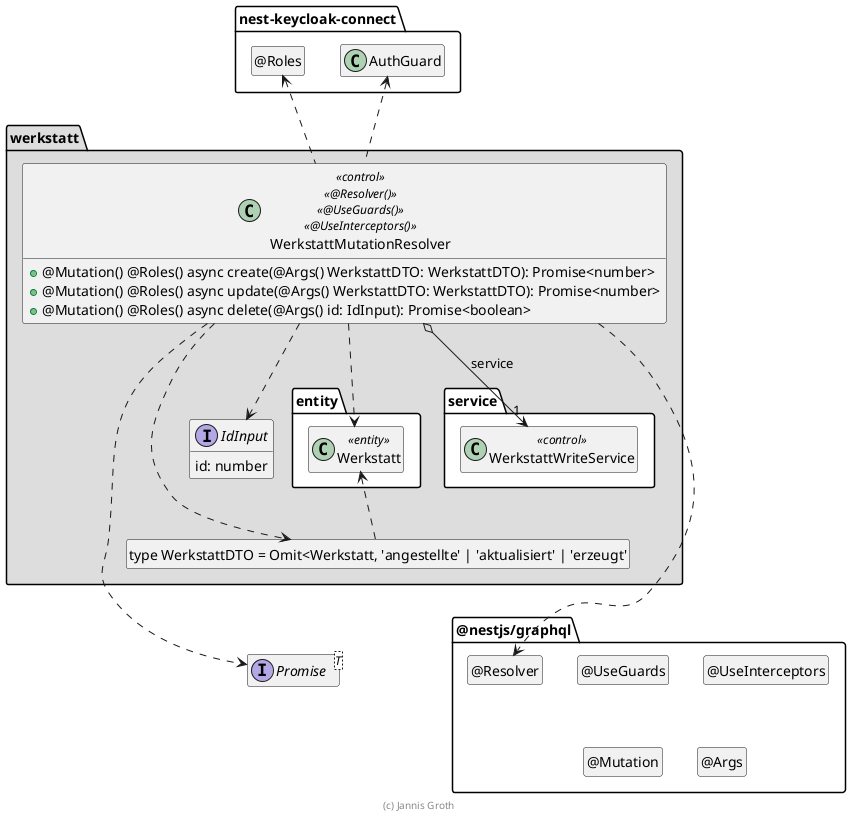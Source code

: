 @startuml Controller-Klasse

interface Promise<T>

package @nestjs/graphql {
  class "@Resolver" as Resolver
  hide Resolver circle

  class "@UseGuards" as UseGuards
  hide UseGuards circle

  class "@UseInterceptors" as UseInterceptors
  hide UseInterceptors circle

  class "@Mutation" as Mutation
  hide Mutation circle

  class "@Args" as Args
  hide Args circle
}

package nest-keycloak-connect {
  class AuthGuard

  class "@Roles" as Roles
  hide Roles circle
}

package werkstatt #DDDDDD {
  package entity #FFFFFF {
    class Werkstatt <<entity>>
  }

  package service #FFFFFF {
    class WerkstattWriteService << control >>
  }

  class "type WerkstattDTO = Omit<Werkstatt, 'angestellte' | 'aktualisiert' | 'erzeugt'" as WerkstattDTO
  hide WerkstattDTO circle

    interface IdInput {
        id: number
    }

  class WerkstattMutationResolver << control >> << @Resolver() >> << @UseGuards() >> << @UseInterceptors() >> {
    + @Mutation() @Roles() async create(@Args() WerkstattDTO: WerkstattDTO): Promise<number>
    + @Mutation() @Roles() async update(@Args() WerkstattDTO: WerkstattDTO): Promise<number>
    + @Mutation() @Roles() async delete(@Args() id: IdInput): Promise<boolean>
  }

  WerkstattMutationResolver o-down-> "1" WerkstattWriteService : service

  WerkstattMutationResolver ..> Werkstatt
  WerkstattMutationResolver ..> WerkstattDTO
  WerkstattMutationResolver ..> IdInput
  WerkstattDTO .up.> Werkstatt
  WerkstattMutationResolver ..> Promise
  WerkstattMutationResolver ..> Resolver

  WerkstattMutationResolver .up.> AuthGuard
  WerkstattMutationResolver .up.> Roles

  WerkstattDTO .[hidden].> Promise
  WerkstattDTO .[hidden].> Resolver
}

hide empty members

footer (c) Jannis Groth

@enduml
